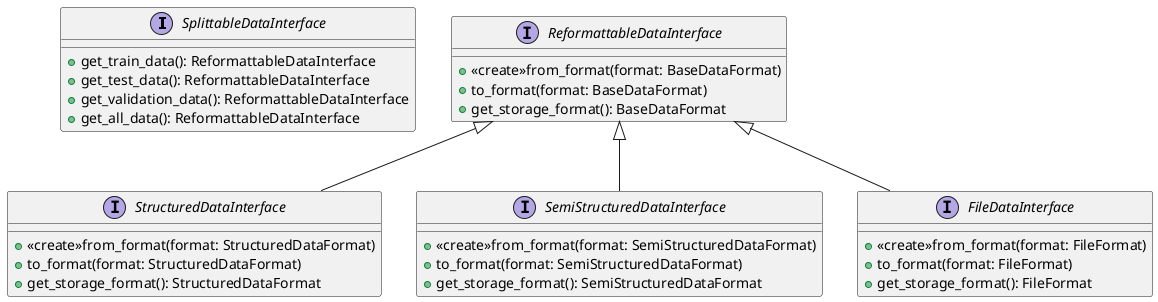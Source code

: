 @startuml

interface SplittableDataInterface {
  +get_train_data(): ReformattableDataInterface
  +get_test_data(): ReformattableDataInterface
  +get_validation_data(): ReformattableDataInterface
  +get_all_data(): ReformattableDataInterface
}

interface ReformattableDataInterface {
  +<<create>>from_format(format: BaseDataFormat)
  +to_format(format: BaseDataFormat)
  +get_storage_format(): BaseDataFormat
}

ReformattableDataInterface <|-- StructuredDataInterface
ReformattableDataInterface <|-- SemiStructuredDataInterface
ReformattableDataInterface <|-- FileDataInterface

interface StructuredDataInterface {
  +<<create>>from_format(format: StructuredDataFormat)
  +to_format(format: StructuredDataFormat)
  +get_storage_format(): StructuredDataFormat
}

interface SemiStructuredDataInterface {
  +<<create>>from_format(format: SemiStructuredDataFormat)
  +to_format(format: SemiStructuredDataFormat)
  +get_storage_format(): SemiStructuredDataFormat
}

interface FileDataInterface {
  +<<create>>from_format(format: FileFormat)
  +to_format(format: FileFormat)
  +get_storage_format(): FileFormat
}

@enduml
